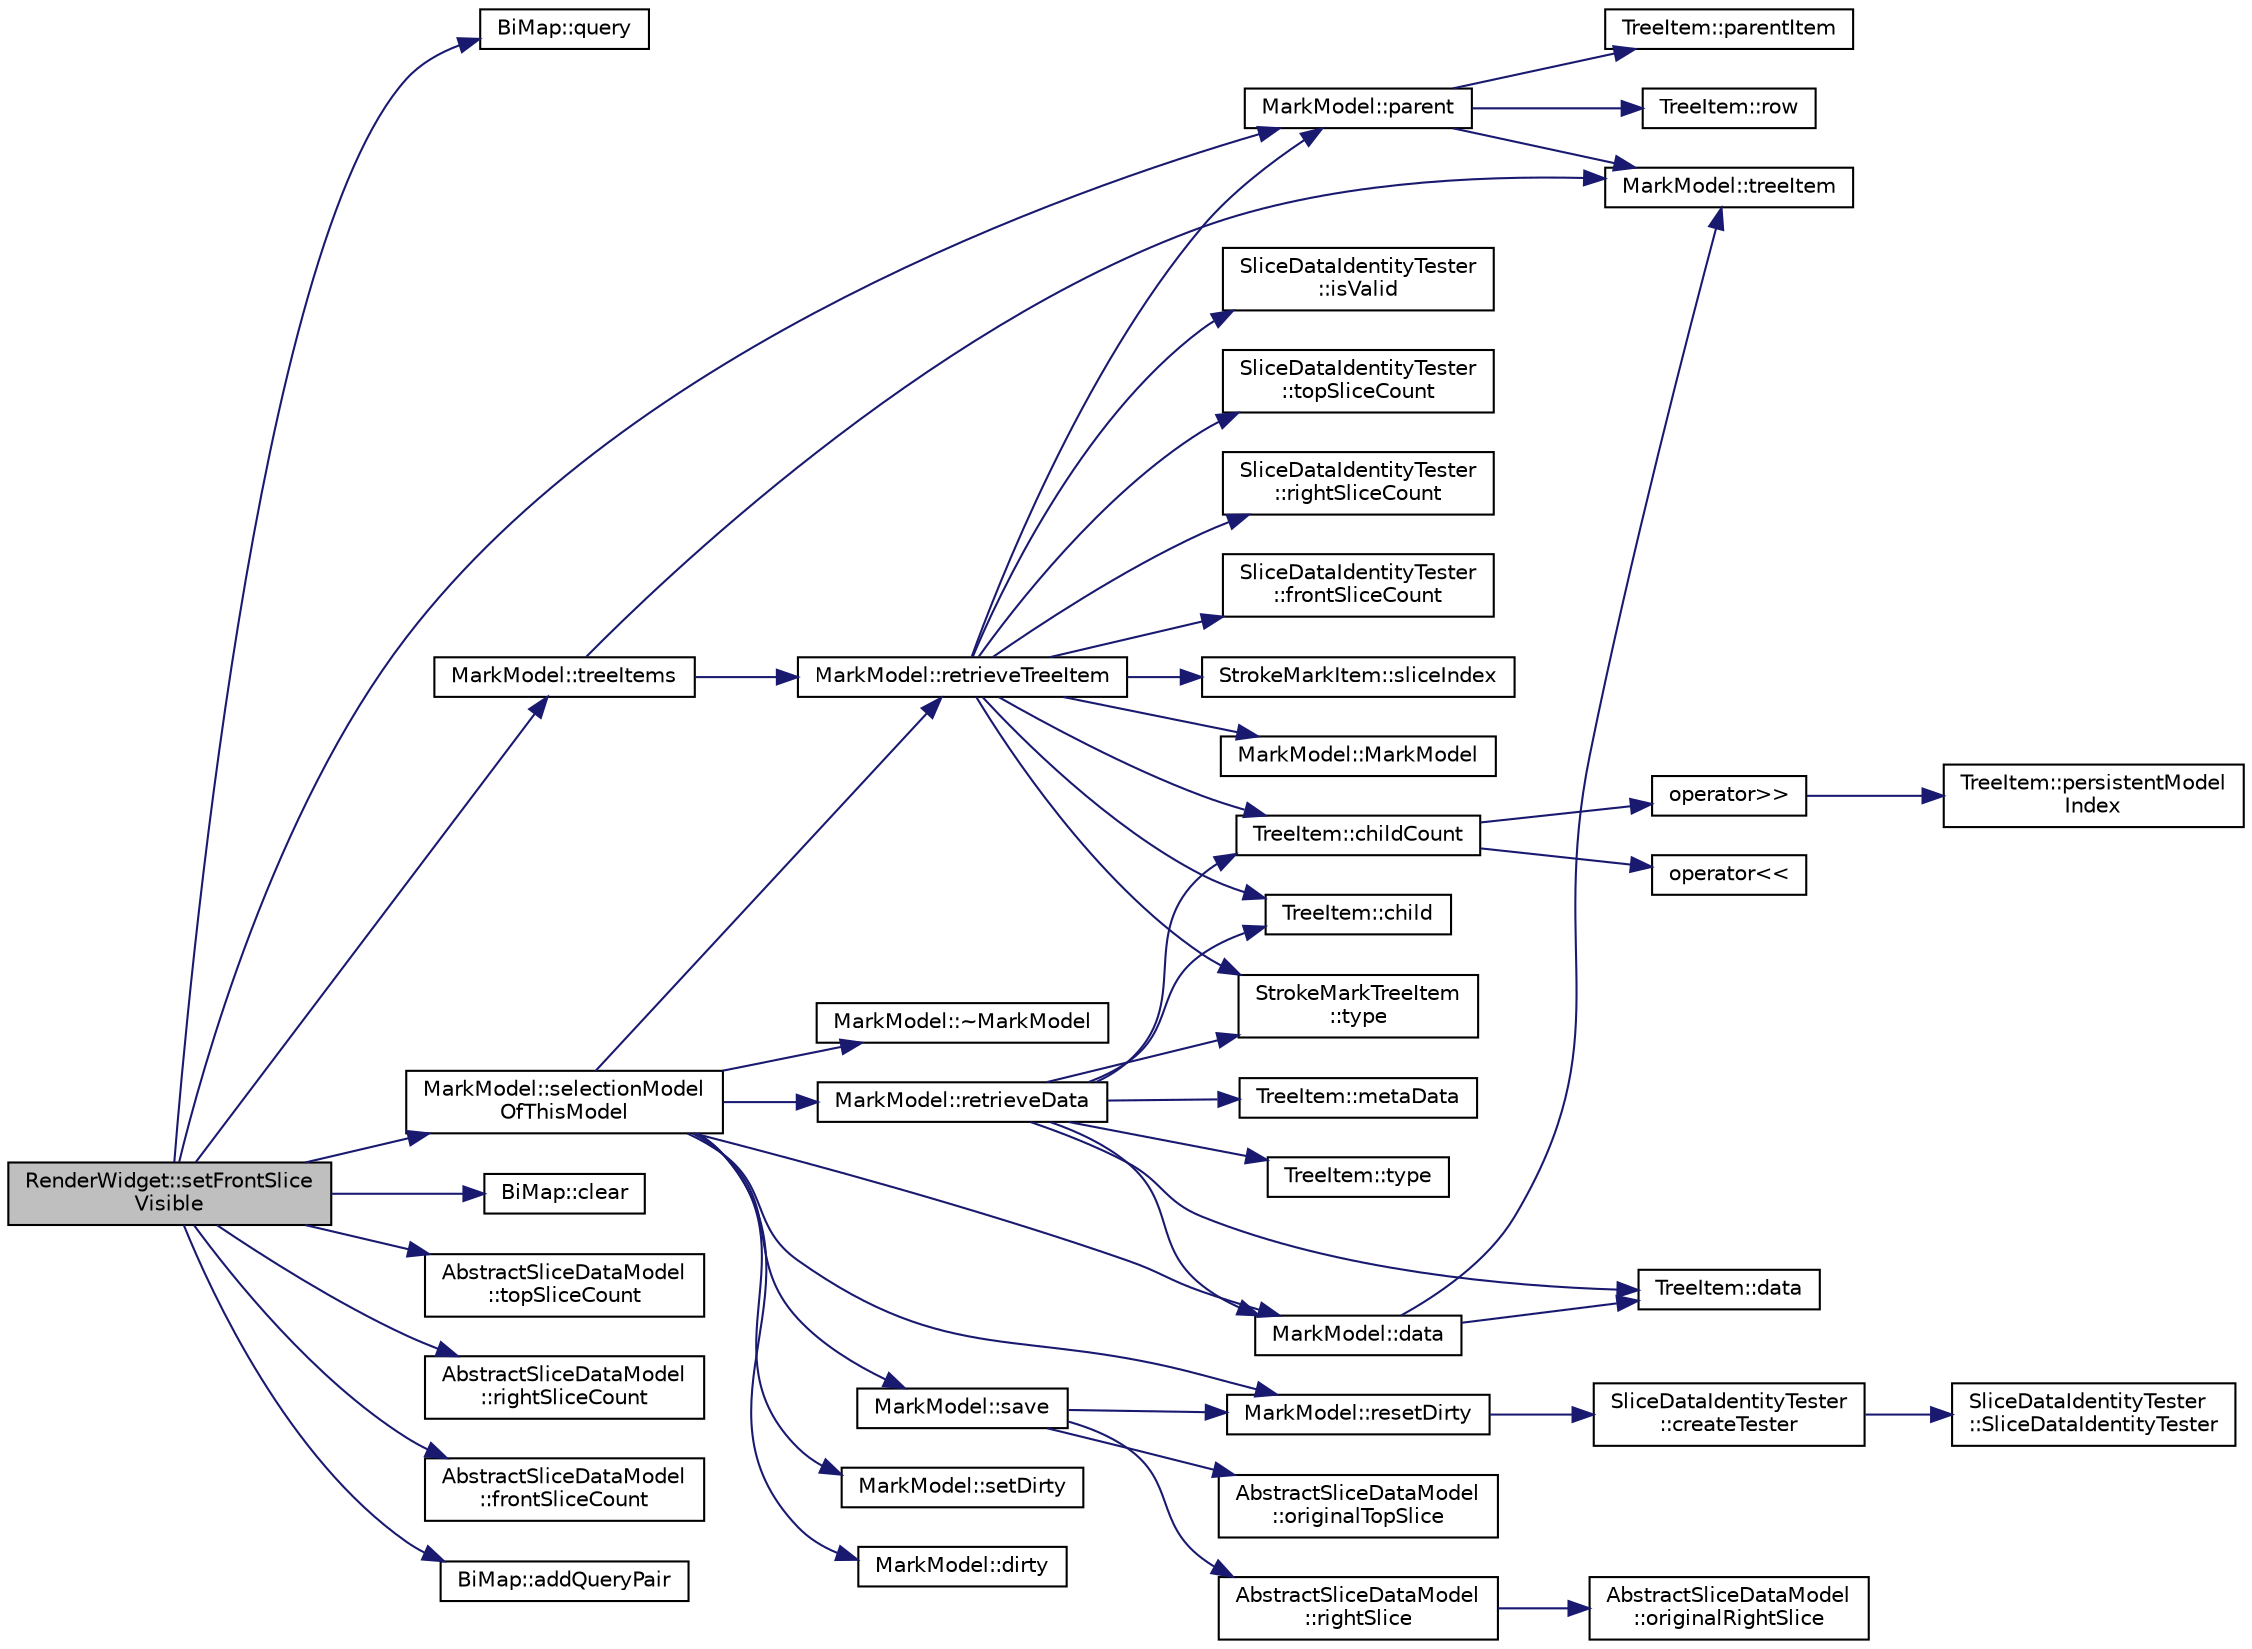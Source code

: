 digraph "RenderWidget::setFrontSliceVisible"
{
  edge [fontname="Helvetica",fontsize="10",labelfontname="Helvetica",labelfontsize="10"];
  node [fontname="Helvetica",fontsize="10",shape=record];
  rankdir="LR";
  Node81 [label="RenderWidget::setFrontSlice\lVisible",height=0.2,width=0.4,color="black", fillcolor="grey75", style="filled", fontcolor="black"];
  Node81 -> Node82 [color="midnightblue",fontsize="10",style="solid",fontname="Helvetica"];
  Node82 [label="BiMap::query",height=0.2,width=0.4,color="black", fillcolor="white", style="filled",URL="$class_bi_map.html#a9b106ea1fa76394ad9ed3318327ebd18"];
  Node81 -> Node83 [color="midnightblue",fontsize="10",style="solid",fontname="Helvetica"];
  Node83 [label="MarkModel::selectionModel\lOfThisModel",height=0.2,width=0.4,color="black", fillcolor="white", style="filled",URL="$class_mark_model.html#ad58bc2e692e3b5a0716e20145d135e50"];
  Node83 -> Node84 [color="midnightblue",fontsize="10",style="solid",fontname="Helvetica"];
  Node84 [label="MarkModel::retrieveData",height=0.2,width=0.4,color="black", fillcolor="white", style="filled",URL="$class_mark_model.html#af319ad9abc81c3b59112d9c8c08f2cab"];
  Node84 -> Node85 [color="midnightblue",fontsize="10",style="solid",fontname="Helvetica"];
  Node85 [label="TreeItem::type",height=0.2,width=0.4,color="black", fillcolor="white", style="filled",URL="$class_tree_item.html#a9040286ba73d1391c19dc548b9a44890"];
  Node84 -> Node86 [color="midnightblue",fontsize="10",style="solid",fontname="Helvetica"];
  Node86 [label="StrokeMarkTreeItem\l::type",height=0.2,width=0.4,color="black", fillcolor="white", style="filled",URL="$class_stroke_mark_tree_item.html#a4800e57b9ff1b73bb0771acea935e02a",tooltip="Returns the information about the tree item. "];
  Node84 -> Node87 [color="midnightblue",fontsize="10",style="solid",fontname="Helvetica"];
  Node87 [label="TreeItem::metaData",height=0.2,width=0.4,color="black", fillcolor="white", style="filled",URL="$class_tree_item.html#aa73223e4db6840bc65a8ed303f9c52b8"];
  Node84 -> Node88 [color="midnightblue",fontsize="10",style="solid",fontname="Helvetica"];
  Node88 [label="TreeItem::data",height=0.2,width=0.4,color="black", fillcolor="white", style="filled",URL="$class_tree_item.html#a3e76d45fd27cc6f9001efc9f1b8effed"];
  Node84 -> Node89 [color="midnightblue",fontsize="10",style="solid",fontname="Helvetica"];
  Node89 [label="TreeItem::childCount",height=0.2,width=0.4,color="black", fillcolor="white", style="filled",URL="$class_tree_item.html#a14551ec37f50067974fc93aa78b4b6e1"];
  Node89 -> Node90 [color="midnightblue",fontsize="10",style="solid",fontname="Helvetica"];
  Node90 [label="operator\<\<",height=0.2,width=0.4,color="black", fillcolor="white", style="filled",URL="$treeitem_8h.html#af3867168b442d1c788191d4ff5e10736"];
  Node89 -> Node91 [color="midnightblue",fontsize="10",style="solid",fontname="Helvetica"];
  Node91 [label="operator\>\>",height=0.2,width=0.4,color="black", fillcolor="white", style="filled",URL="$treeitem_8h.html#a437228530f02a7bebd73f29f411e82b0"];
  Node91 -> Node92 [color="midnightblue",fontsize="10",style="solid",fontname="Helvetica"];
  Node92 [label="TreeItem::persistentModel\lIndex",height=0.2,width=0.4,color="black", fillcolor="white", style="filled",URL="$class_tree_item.html#a6ea43f97c7dfa519633ddb10882ddc6a",tooltip="Returns the model index refers to the item in the model. "];
  Node84 -> Node93 [color="midnightblue",fontsize="10",style="solid",fontname="Helvetica"];
  Node93 [label="TreeItem::child",height=0.2,width=0.4,color="black", fillcolor="white", style="filled",URL="$class_tree_item.html#ad0987aea78062e52fb382e0f7d0e07e4"];
  Node84 -> Node94 [color="midnightblue",fontsize="10",style="solid",fontname="Helvetica"];
  Node94 [label="MarkModel::data",height=0.2,width=0.4,color="black", fillcolor="white", style="filled",URL="$class_mark_model.html#a3d37fa60a721b230d59e286e4e58b940",tooltip="Reimplemented from QAbstractItemModel::data(const QModelIndex & index,int role) "];
  Node94 -> Node95 [color="midnightblue",fontsize="10",style="solid",fontname="Helvetica"];
  Node95 [label="MarkModel::treeItem",height=0.2,width=0.4,color="black", fillcolor="white", style="filled",URL="$class_mark_model.html#a6c38bcb4d3dee2fa69c4db2c681cf613",tooltip="This is a function to get the internal data structure from index. "];
  Node94 -> Node88 [color="midnightblue",fontsize="10",style="solid",fontname="Helvetica"];
  Node83 -> Node94 [color="midnightblue",fontsize="10",style="solid",fontname="Helvetica"];
  Node83 -> Node96 [color="midnightblue",fontsize="10",style="solid",fontname="Helvetica"];
  Node96 [label="MarkModel::retrieveTreeItem",height=0.2,width=0.4,color="black", fillcolor="white", style="filled",URL="$class_mark_model.html#ac21d495d673ed2238d7c1df17fa844fb",tooltip="This is a helper function for get specified type to items in the parent of . "];
  Node96 -> Node89 [color="midnightblue",fontsize="10",style="solid",fontname="Helvetica"];
  Node96 -> Node93 [color="midnightblue",fontsize="10",style="solid",fontname="Helvetica"];
  Node96 -> Node86 [color="midnightblue",fontsize="10",style="solid",fontname="Helvetica"];
  Node96 -> Node97 [color="midnightblue",fontsize="10",style="solid",fontname="Helvetica"];
  Node97 [label="MarkModel::parent",height=0.2,width=0.4,color="black", fillcolor="white", style="filled",URL="$class_mark_model.html#a4345e693ac4a0d5acf44d47b9c6ade5c",tooltip="Reimplemented from QAbstractItemModel::parent(const QModelIndex & index) const. "];
  Node97 -> Node95 [color="midnightblue",fontsize="10",style="solid",fontname="Helvetica"];
  Node97 -> Node98 [color="midnightblue",fontsize="10",style="solid",fontname="Helvetica"];
  Node98 [label="TreeItem::parentItem",height=0.2,width=0.4,color="black", fillcolor="white", style="filled",URL="$class_tree_item.html#aa5c9721176d763d2f038d6d26cab0e5c"];
  Node97 -> Node99 [color="midnightblue",fontsize="10",style="solid",fontname="Helvetica"];
  Node99 [label="TreeItem::row",height=0.2,width=0.4,color="black", fillcolor="white", style="filled",URL="$class_tree_item.html#a91ba04ea12214af828bb198c2b98fa66"];
  Node96 -> Node100 [color="midnightblue",fontsize="10",style="solid",fontname="Helvetica"];
  Node100 [label="SliceDataIdentityTester\l::isValid",height=0.2,width=0.4,color="black", fillcolor="white", style="filled",URL="$class_slice_data_identity_tester.html#a45b6a7f2aba24c64deadcaf0a20b4780"];
  Node96 -> Node101 [color="midnightblue",fontsize="10",style="solid",fontname="Helvetica"];
  Node101 [label="SliceDataIdentityTester\l::topSliceCount",height=0.2,width=0.4,color="black", fillcolor="white", style="filled",URL="$class_slice_data_identity_tester.html#ab02cf2ec2b37d360ee84da41fa8b2da7"];
  Node96 -> Node102 [color="midnightblue",fontsize="10",style="solid",fontname="Helvetica"];
  Node102 [label="SliceDataIdentityTester\l::rightSliceCount",height=0.2,width=0.4,color="black", fillcolor="white", style="filled",URL="$class_slice_data_identity_tester.html#a8b0d7ad96af0dc63659d290f1328057c"];
  Node96 -> Node103 [color="midnightblue",fontsize="10",style="solid",fontname="Helvetica"];
  Node103 [label="SliceDataIdentityTester\l::frontSliceCount",height=0.2,width=0.4,color="black", fillcolor="white", style="filled",URL="$class_slice_data_identity_tester.html#acbf4e40991fb2dd508145979a76badf5"];
  Node96 -> Node104 [color="midnightblue",fontsize="10",style="solid",fontname="Helvetica"];
  Node104 [label="StrokeMarkItem::sliceIndex",height=0.2,width=0.4,color="black", fillcolor="white", style="filled",URL="$class_stroke_mark_item.html#a9b2c61e0410a45f6052fff1435c65f71"];
  Node96 -> Node105 [color="midnightblue",fontsize="10",style="solid",fontname="Helvetica"];
  Node105 [label="MarkModel::MarkModel",height=0.2,width=0.4,color="black", fillcolor="white", style="filled",URL="$class_mark_model.html#ad887e7829162eaa74f1aa37995698cbf",tooltip="This is a deleted constructor. "];
  Node83 -> Node106 [color="midnightblue",fontsize="10",style="solid",fontname="Helvetica"];
  Node106 [label="MarkModel::save",height=0.2,width=0.4,color="black", fillcolor="white", style="filled",URL="$class_mark_model.html#abe6abbd59c1ea3c302b8cd6951d4c28f",tooltip="Save current marks contained in the mark model. "];
  Node106 -> Node107 [color="midnightblue",fontsize="10",style="solid",fontname="Helvetica"];
  Node107 [label="MarkModel::resetDirty",height=0.2,width=0.4,color="black", fillcolor="white", style="filled",URL="$class_mark_model.html#a9da9d98031656c3b0ebacc02ea33361f",tooltip="Reset the dirty bit. "];
  Node107 -> Node108 [color="midnightblue",fontsize="10",style="solid",fontname="Helvetica"];
  Node108 [label="SliceDataIdentityTester\l::createTester",height=0.2,width=0.4,color="black", fillcolor="white", style="filled",URL="$class_slice_data_identity_tester.html#a2e92327a56bbadfded56758a615361f7"];
  Node108 -> Node109 [color="midnightblue",fontsize="10",style="solid",fontname="Helvetica"];
  Node109 [label="SliceDataIdentityTester\l::SliceDataIdentityTester",height=0.2,width=0.4,color="black", fillcolor="white", style="filled",URL="$class_slice_data_identity_tester.html#adde8293ad13b57d9d4aeb55f7afd1c65"];
  Node106 -> Node110 [color="midnightblue",fontsize="10",style="solid",fontname="Helvetica"];
  Node110 [label="AbstractSliceDataModel\l::originalTopSlice",height=0.2,width=0.4,color="black", fillcolor="white", style="filled",URL="$class_abstract_slice_data_model.html#a9382ae1b265f17b237eecd803b6fbc46"];
  Node106 -> Node111 [color="midnightblue",fontsize="10",style="solid",fontname="Helvetica"];
  Node111 [label="AbstractSliceDataModel\l::rightSlice",height=0.2,width=0.4,color="black", fillcolor="white", style="filled",URL="$class_abstract_slice_data_model.html#a724dbf0b38f651f87bfdc3e7309086b9"];
  Node111 -> Node112 [color="midnightblue",fontsize="10",style="solid",fontname="Helvetica"];
  Node112 [label="AbstractSliceDataModel\l::originalRightSlice",height=0.2,width=0.4,color="black", fillcolor="white", style="filled",URL="$class_abstract_slice_data_model.html#a202041a129858ec7164c98767609a25f"];
  Node83 -> Node113 [color="midnightblue",fontsize="10",style="solid",fontname="Helvetica"];
  Node113 [label="MarkModel::setDirty",height=0.2,width=0.4,color="black", fillcolor="white", style="filled",URL="$class_mark_model.html#a6e3f1fd96208c92ea67470a1fc952da6",tooltip="Sets dirty bit of the mark model. "];
  Node83 -> Node114 [color="midnightblue",fontsize="10",style="solid",fontname="Helvetica"];
  Node114 [label="MarkModel::dirty",height=0.2,width=0.4,color="black", fillcolor="white", style="filled",URL="$class_mark_model.html#adbcf453ef851df5c37d83972db9971ac",tooltip="Returns the dirty bit of the mark model. "];
  Node83 -> Node107 [color="midnightblue",fontsize="10",style="solid",fontname="Helvetica"];
  Node83 -> Node115 [color="midnightblue",fontsize="10",style="solid",fontname="Helvetica"];
  Node115 [label="MarkModel::~MarkModel",height=0.2,width=0.4,color="black", fillcolor="white", style="filled",URL="$class_mark_model.html#aa6a8455921fa58f501bb4fccaefa6841",tooltip="Destroyes the mark model. "];
  Node81 -> Node97 [color="midnightblue",fontsize="10",style="solid",fontname="Helvetica"];
  Node81 -> Node116 [color="midnightblue",fontsize="10",style="solid",fontname="Helvetica"];
  Node116 [label="BiMap::clear",height=0.2,width=0.4,color="black", fillcolor="white", style="filled",URL="$class_bi_map.html#acf64200b8669e84f5244883808ae8335"];
  Node81 -> Node117 [color="midnightblue",fontsize="10",style="solid",fontname="Helvetica"];
  Node117 [label="AbstractSliceDataModel\l::topSliceCount",height=0.2,width=0.4,color="black", fillcolor="white", style="filled",URL="$class_abstract_slice_data_model.html#a6ee771893956663b608ffdfa63a71124"];
  Node81 -> Node118 [color="midnightblue",fontsize="10",style="solid",fontname="Helvetica"];
  Node118 [label="AbstractSliceDataModel\l::rightSliceCount",height=0.2,width=0.4,color="black", fillcolor="white", style="filled",URL="$class_abstract_slice_data_model.html#a19f5168d24a72bd01fa3f38991112770"];
  Node81 -> Node119 [color="midnightblue",fontsize="10",style="solid",fontname="Helvetica"];
  Node119 [label="AbstractSliceDataModel\l::frontSliceCount",height=0.2,width=0.4,color="black", fillcolor="white", style="filled",URL="$class_abstract_slice_data_model.html#a7d9de8d5b699740f3a0367afb8502503"];
  Node81 -> Node120 [color="midnightblue",fontsize="10",style="solid",fontname="Helvetica"];
  Node120 [label="MarkModel::treeItems",height=0.2,width=0.4,color="black", fillcolor="white", style="filled",URL="$class_mark_model.html#abd67a8a42ced49d205fc618bcefbc6ab",tooltip="Returns all tree items according to a given parent index parent and a type. "];
  Node120 -> Node95 [color="midnightblue",fontsize="10",style="solid",fontname="Helvetica"];
  Node120 -> Node96 [color="midnightblue",fontsize="10",style="solid",fontname="Helvetica"];
  Node81 -> Node121 [color="midnightblue",fontsize="10",style="solid",fontname="Helvetica"];
  Node121 [label="BiMap::addQueryPair",height=0.2,width=0.4,color="black", fillcolor="white", style="filled",URL="$class_bi_map.html#a57f716f75beb5a89f9afbdd82593b801"];
}

